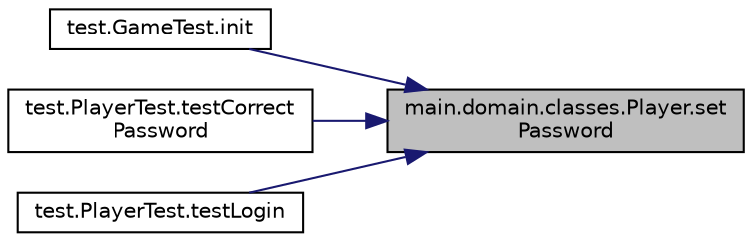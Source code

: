 digraph "main.domain.classes.Player.setPassword"
{
 // INTERACTIVE_SVG=YES
 // LATEX_PDF_SIZE
  edge [fontname="Helvetica",fontsize="10",labelfontname="Helvetica",labelfontsize="10"];
  node [fontname="Helvetica",fontsize="10",shape=record];
  rankdir="RL";
  Node1 [label="main.domain.classes.Player.set\lPassword",height=0.2,width=0.4,color="black", fillcolor="grey75", style="filled", fontcolor="black",tooltip=" "];
  Node1 -> Node2 [dir="back",color="midnightblue",fontsize="10",style="solid",fontname="Helvetica"];
  Node2 [label="test.GameTest.init",height=0.2,width=0.4,color="black", fillcolor="white", style="filled",URL="$classtest_1_1GameTest.html#a94e9f1ae794b4df6bf29eec19d01f4a5",tooltip=" "];
  Node1 -> Node3 [dir="back",color="midnightblue",fontsize="10",style="solid",fontname="Helvetica"];
  Node3 [label="test.PlayerTest.testCorrect\lPassword",height=0.2,width=0.4,color="black", fillcolor="white", style="filled",URL="$classtest_1_1PlayerTest.html#a9a110f54bb5ee7b07d0de2587dac296c",tooltip=" "];
  Node1 -> Node4 [dir="back",color="midnightblue",fontsize="10",style="solid",fontname="Helvetica"];
  Node4 [label="test.PlayerTest.testLogin",height=0.2,width=0.4,color="black", fillcolor="white", style="filled",URL="$classtest_1_1PlayerTest.html#af4a694000a846934c537c2848585d791",tooltip=" "];
}
